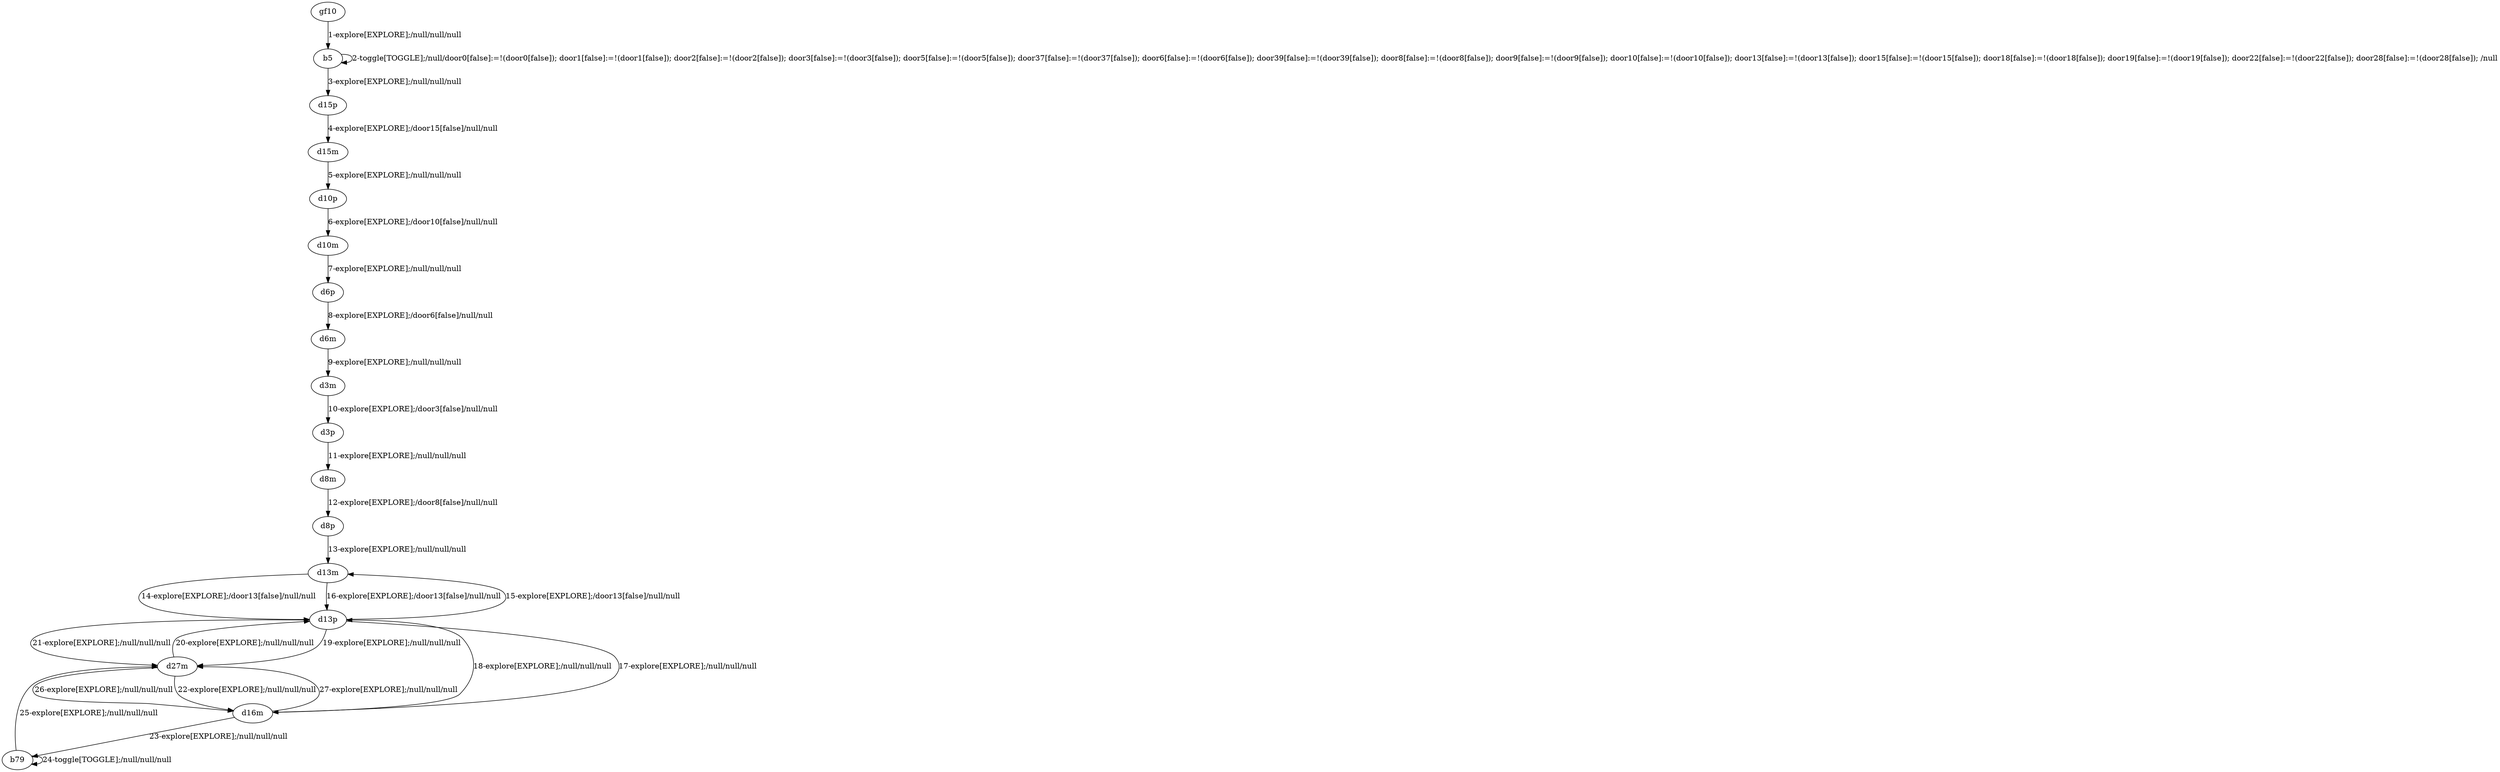 # Total number of goals covered by this test: 1
# d16m --> d27m

digraph g {
"gf10" -> "b5" [label = "1-explore[EXPLORE];/null/null/null"];
"b5" -> "b5" [label = "2-toggle[TOGGLE];/null/door0[false]:=!(door0[false]); door1[false]:=!(door1[false]); door2[false]:=!(door2[false]); door3[false]:=!(door3[false]); door5[false]:=!(door5[false]); door37[false]:=!(door37[false]); door6[false]:=!(door6[false]); door39[false]:=!(door39[false]); door8[false]:=!(door8[false]); door9[false]:=!(door9[false]); door10[false]:=!(door10[false]); door13[false]:=!(door13[false]); door15[false]:=!(door15[false]); door18[false]:=!(door18[false]); door19[false]:=!(door19[false]); door22[false]:=!(door22[false]); door28[false]:=!(door28[false]); /null"];
"b5" -> "d15p" [label = "3-explore[EXPLORE];/null/null/null"];
"d15p" -> "d15m" [label = "4-explore[EXPLORE];/door15[false]/null/null"];
"d15m" -> "d10p" [label = "5-explore[EXPLORE];/null/null/null"];
"d10p" -> "d10m" [label = "6-explore[EXPLORE];/door10[false]/null/null"];
"d10m" -> "d6p" [label = "7-explore[EXPLORE];/null/null/null"];
"d6p" -> "d6m" [label = "8-explore[EXPLORE];/door6[false]/null/null"];
"d6m" -> "d3m" [label = "9-explore[EXPLORE];/null/null/null"];
"d3m" -> "d3p" [label = "10-explore[EXPLORE];/door3[false]/null/null"];
"d3p" -> "d8m" [label = "11-explore[EXPLORE];/null/null/null"];
"d8m" -> "d8p" [label = "12-explore[EXPLORE];/door8[false]/null/null"];
"d8p" -> "d13m" [label = "13-explore[EXPLORE];/null/null/null"];
"d13m" -> "d13p" [label = "14-explore[EXPLORE];/door13[false]/null/null"];
"d13p" -> "d13m" [label = "15-explore[EXPLORE];/door13[false]/null/null"];
"d13m" -> "d13p" [label = "16-explore[EXPLORE];/door13[false]/null/null"];
"d13p" -> "d16m" [label = "17-explore[EXPLORE];/null/null/null"];
"d16m" -> "d13p" [label = "18-explore[EXPLORE];/null/null/null"];
"d13p" -> "d27m" [label = "19-explore[EXPLORE];/null/null/null"];
"d27m" -> "d13p" [label = "20-explore[EXPLORE];/null/null/null"];
"d13p" -> "d27m" [label = "21-explore[EXPLORE];/null/null/null"];
"d27m" -> "d16m" [label = "22-explore[EXPLORE];/null/null/null"];
"d16m" -> "b79" [label = "23-explore[EXPLORE];/null/null/null"];
"b79" -> "b79" [label = "24-toggle[TOGGLE];/null/null/null"];
"b79" -> "d27m" [label = "25-explore[EXPLORE];/null/null/null"];
"d27m" -> "d16m" [label = "26-explore[EXPLORE];/null/null/null"];
"d16m" -> "d27m" [label = "27-explore[EXPLORE];/null/null/null"];
}